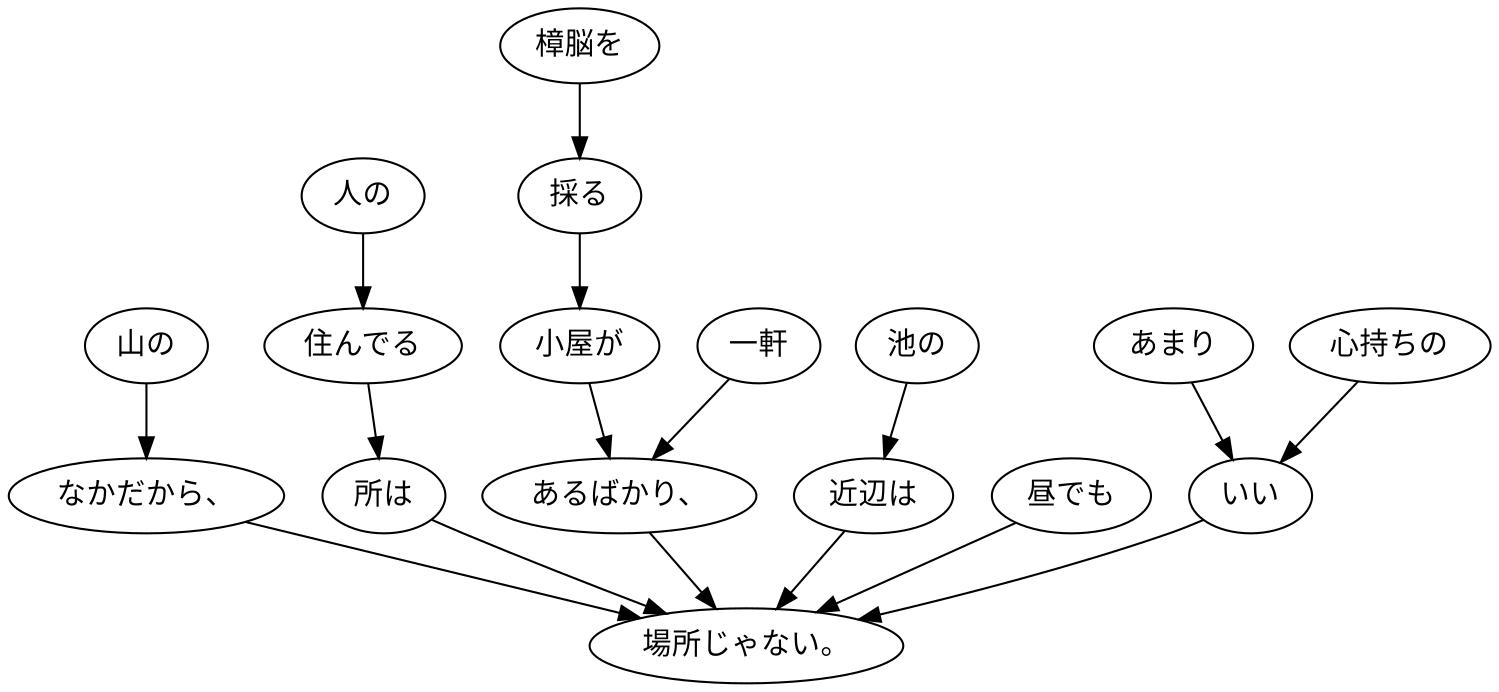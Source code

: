 digraph graph8341 {
	node0 [label="山の"];
	node1 [label="なかだから、"];
	node2 [label="人の"];
	node3 [label="住んでる"];
	node4 [label="所は"];
	node5 [label="樟脳を"];
	node6 [label="採る"];
	node7 [label="小屋が"];
	node8 [label="一軒"];
	node9 [label="あるばかり、"];
	node10 [label="池の"];
	node11 [label="近辺は"];
	node12 [label="昼でも"];
	node13 [label="あまり"];
	node14 [label="心持ちの"];
	node15 [label="いい"];
	node16 [label="場所じゃない。"];
	node0 -> node1;
	node1 -> node16;
	node2 -> node3;
	node3 -> node4;
	node4 -> node16;
	node5 -> node6;
	node6 -> node7;
	node7 -> node9;
	node8 -> node9;
	node9 -> node16;
	node10 -> node11;
	node11 -> node16;
	node12 -> node16;
	node13 -> node15;
	node14 -> node15;
	node15 -> node16;
}
